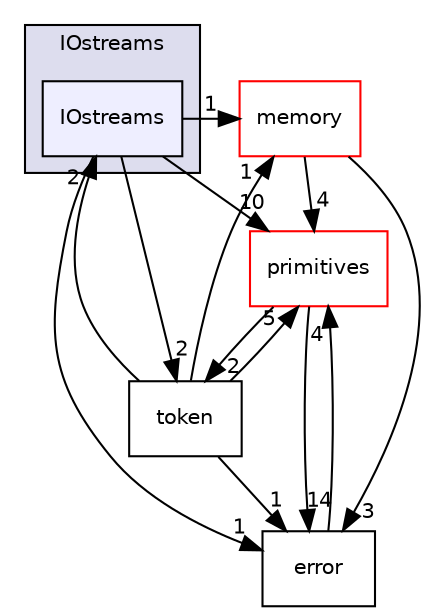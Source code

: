 digraph "src/OpenFOAM/db/IOstreams/IOstreams" {
  bgcolor=transparent;
  compound=true
  node [ fontsize="10", fontname="Helvetica"];
  edge [ labelfontsize="10", labelfontname="Helvetica"];
  subgraph clusterdir_466e4f5b4cc1582939ab4ceba36098d8 {
    graph [ bgcolor="#ddddee", pencolor="black", label="IOstreams" fontname="Helvetica", fontsize="10", URL="dir_466e4f5b4cc1582939ab4ceba36098d8.html"]
  dir_3bcf6d087081efad30da69158be5063e [shape=box, label="IOstreams", style="filled", fillcolor="#eeeeff", pencolor="black", URL="dir_3bcf6d087081efad30da69158be5063e.html"];
  }
  dir_385a22dcc2f7120acb0f1a7a832b3b8d [shape=box label="memory" color="red" URL="dir_385a22dcc2f7120acb0f1a7a832b3b8d.html"];
  dir_d7bb18f9aea880d5d260c6eb9634ad53 [shape=box label="token" URL="dir_d7bb18f9aea880d5d260c6eb9634ad53.html"];
  dir_3e50f45338116b169052b428016851aa [shape=box label="primitives" color="red" URL="dir_3e50f45338116b169052b428016851aa.html"];
  dir_5b778b533e0642b15b61ea7e4b236f8c [shape=box label="error" URL="dir_5b778b533e0642b15b61ea7e4b236f8c.html"];
  dir_385a22dcc2f7120acb0f1a7a832b3b8d->dir_3e50f45338116b169052b428016851aa [headlabel="4", labeldistance=1.5 headhref="dir_002212_002316.html"];
  dir_385a22dcc2f7120acb0f1a7a832b3b8d->dir_5b778b533e0642b15b61ea7e4b236f8c [headlabel="3", labeldistance=1.5 headhref="dir_002212_001968.html"];
  dir_d7bb18f9aea880d5d260c6eb9634ad53->dir_385a22dcc2f7120acb0f1a7a832b3b8d [headlabel="1", labeldistance=1.5 headhref="dir_001997_002212.html"];
  dir_d7bb18f9aea880d5d260c6eb9634ad53->dir_3e50f45338116b169052b428016851aa [headlabel="5", labeldistance=1.5 headhref="dir_001997_002316.html"];
  dir_d7bb18f9aea880d5d260c6eb9634ad53->dir_5b778b533e0642b15b61ea7e4b236f8c [headlabel="1", labeldistance=1.5 headhref="dir_001997_001968.html"];
  dir_d7bb18f9aea880d5d260c6eb9634ad53->dir_3bcf6d087081efad30da69158be5063e [headlabel="2", labeldistance=1.5 headhref="dir_001997_001990.html"];
  dir_3e50f45338116b169052b428016851aa->dir_d7bb18f9aea880d5d260c6eb9634ad53 [headlabel="2", labeldistance=1.5 headhref="dir_002316_001997.html"];
  dir_3e50f45338116b169052b428016851aa->dir_5b778b533e0642b15b61ea7e4b236f8c [headlabel="14", labeldistance=1.5 headhref="dir_002316_001968.html"];
  dir_5b778b533e0642b15b61ea7e4b236f8c->dir_3e50f45338116b169052b428016851aa [headlabel="4", labeldistance=1.5 headhref="dir_001968_002316.html"];
  dir_3bcf6d087081efad30da69158be5063e->dir_385a22dcc2f7120acb0f1a7a832b3b8d [headlabel="1", labeldistance=1.5 headhref="dir_001990_002212.html"];
  dir_3bcf6d087081efad30da69158be5063e->dir_d7bb18f9aea880d5d260c6eb9634ad53 [headlabel="2", labeldistance=1.5 headhref="dir_001990_001997.html"];
  dir_3bcf6d087081efad30da69158be5063e->dir_3e50f45338116b169052b428016851aa [headlabel="10", labeldistance=1.5 headhref="dir_001990_002316.html"];
  dir_3bcf6d087081efad30da69158be5063e->dir_5b778b533e0642b15b61ea7e4b236f8c [headlabel="1", labeldistance=1.5 headhref="dir_001990_001968.html"];
}
